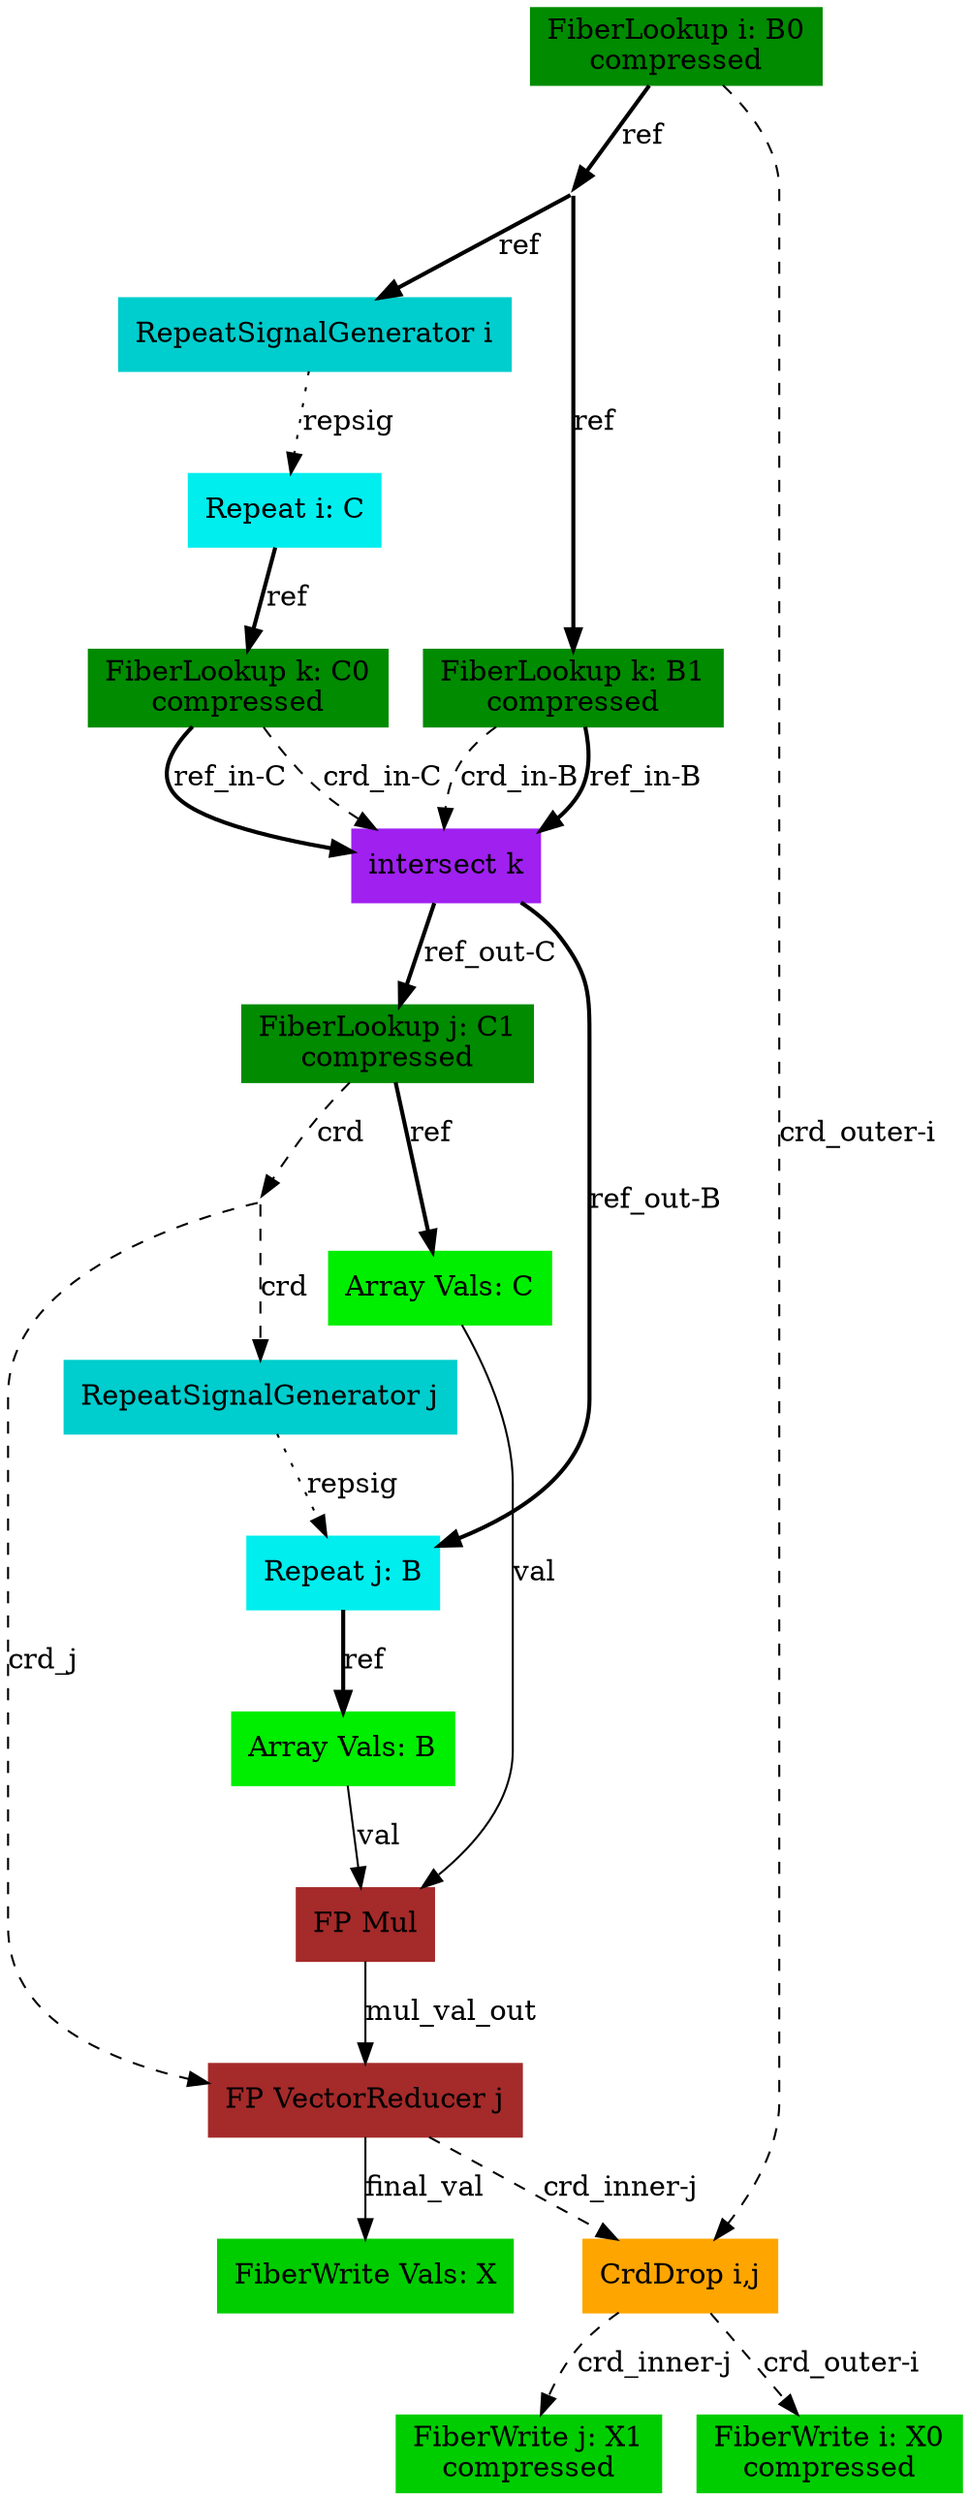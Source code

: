 digraph SAM {
    comment="X=ss01,B=ss01,C=ss01"
    20 [comment="type=vectorreducer,index=j,fp=true" label="FP VectorReducer j" color=brown shape=box style=filled type="vectorreducer" accum_index="j" fp="true"]
    0 [comment="type=fiberwrite,mode=vals,tensor=X,size=1*B0_dim*C1_dim,sink=true" label="FiberWrite Vals: X" color=green3 shape=box style=filled type="fiberwrite" tensor="X" mode="vals" size="1*B0_dim*C1_dim" sink="true"]
    1 [comment="type=fiberwrite,index=j,tensor=X,mode=1,format=compressed,segsize=B0_dim+1,crdsize=B0_dim*C1_dim,sink=true" label="FiberWrite j: X1\ncompressed" color=green3 shape=box style=filled type="fiberwrite" index="j" tensor="X" mode="1" format="compressed" segsize="B0_dim+1" crdsize="B0_dim*C1_dim" sink="true"]
    19 [comment="type=fiberlookup,index=i,tensor=B,mode=0,format=compressed,src=true,root=true" label="FiberLookup i: B0\ncompressed" color=green4 shape=box style=filled type="fiberlookup" index="i" tensor="B" mode="0" format="compressed" src="true" root="true"]
    18 [comment="type=broadcast" shape=point style=invis type="broadcast"]
    2 [comment="type=fiberwrite,index=i,tensor=X,mode=0,format=compressed,segsize=2,crdsize=B0_dim,sink=true" label="FiberWrite i: X0\ncompressed" color=green3 shape=box style=filled type="fiberwrite" index="i" tensor="X" mode="0" format="compressed" segsize="2" crdsize="B0_dim" sink="true"]
    17 [comment="type=repsiggen,index=i" label="RepeatSignalGenerator i" color=cyan3 shape=box style=filled type="repsiggen" index="i"]
    16 [comment="type=repeat,index=i,tensor=C,root=true" label="Repeat i: C" color=cyan2 shape=box style=filled type="repeat" index="i" tensor="C" root="true"]
    15 [comment="type=fiberlookup,index=k,tensor=C,mode=0,format=compressed,src=true,root=false" label="FiberLookup k: C0\ncompressed" color=green4 shape=box style=filled type="fiberlookup" index="k" tensor="C" mode="0" format="compressed" src="true" root="false"]
    13 [comment="type=intersect,index=k" label="intersect k" color=purple shape=box style=filled type="intersect" index="k"]
    9 [comment="type=repeat,index=j,tensor=B,root=false" label="Repeat j: B" color=cyan2 shape=box style=filled type="repeat" index="j" tensor="B" root="false"]
    7 [comment="type=arrayvals,tensor=B" label="Array Vals: B" color=green2 shape=box style=filled type="arrayvals" tensor="B"]
    6 [comment="type=fp_mul" label="FP Mul" color=brown shape=box style=filled type="fp_mul"]
    12 [comment="type=fiberlookup,index=j,tensor=C,mode=1,format=compressed,src=true,root=false" label="FiberLookup j: C1\ncompressed" color=green4 shape=box style=filled type="fiberlookup" index="j" tensor="C" mode="1" format="compressed" src="true" root="false"]
    11 [comment="type=broadcast" shape=point style=invis type="broadcast"]
    10 [comment="type=repsiggen,index=j" label="RepeatSignalGenerator j" color=cyan3 shape=box style=filled type="repsiggen" index="j"]
    8 [comment="type=arrayvals,tensor=C" label="Array Vals: C" color=green2 shape=box style=filled type="arrayvals" tensor="C"]
    14 [comment="type=fiberlookup,index=k,tensor=B,mode=1,format=compressed,src=true,root=false" label="FiberLookup k: B1\ncompressed" color=green4 shape=box style=filled type="fiberlookup" index="k" tensor="B" mode="1" format="compressed" src="true" root="false"]
    23 [comment="type=crddrop,outer=i,inner=j" label="CrdDrop i,j" color=orange shape=box style=filled type="crddrop" outer="i" inner="j"]
    #24 [comment="type=fiberlookup,index=i,tensor=B,mode=0,format=compressed,src=true,root=true" label="FiberLookup i: B0\ncompressed" color=green4 shape=box style=filled type="fiberlookup" index="i" tensor="B" mode="0" format="compressed" src="true" root="true"]
    19 -> 18 [label="ref" style=bold type="ref" comment="", vr_special="true"]
    18 -> 17 [label="ref" style=bold type="ref" comment="", vr_special="true"]
    #19 -> 17 [label="crd" style=dashed type="crd" comment=""]
    17 -> 16 [label="repsig" style=dotted type="repsig"]
    16 -> 15 [label="ref" style=bold type="ref"]
    15 -> 13 [label="crd_in-C" style=dashed type="crd" comment="in-C"]
    13 -> 9 [label="ref_out-B" style=bold type="ref" comment="out-B"]
    9 -> 7 [label="ref" style=bold type="ref"]
    7 -> 6 [label="val" type="val"]
    13 -> 12 [label="ref_out-C" style=bold type="ref" comment="out-C"]
    12 -> 11 [label="crd" style=dashed type="crd" comment=""]
    11 -> 20 [label="crd_j" style=dashed type="crd" comment="j" special="true"]
    11 -> 10 [label="crd" style=dashed type="crd" comment=""]
    10 -> 9 [label="repsig" style=dotted type="repsig"]
    12 -> 8 [label="ref" style=bold type="ref" comment=""]
    8 -> 6 [label="val" type="val"]
    15 -> 13 [label="ref_in-C" style=bold type="ref" comment="in-C"]
    18 -> 14 [label="ref" style=bold type="ref" comment=""]
    14 -> 13 [label="crd_in-B" style=dashed type="crd" comment="in-B"]
    14 -> 13 [label="ref_in-B" style=bold type="ref" comment="in-B"]
    6 -> 20 [label="mul_val_out" type="val"]
    20 -> 23 [label="crd_inner-j" style=dashed type="crd" comment="inner-j"]
    19 -> 23 [label="crd_outer-i" style=dashed type="crd" comment="outer-i" special="true"]
    #18 -> 23 [label="crd_outer-i" style=dashed type="crd" comment="outer-i" special="true"]
    #18 -> 2 [label="crd_out-i" style=dashed type="crd" comment="out-i"]
    23 -> 2 [label="crd_outer-i" style=dashed type="crd" comment="outer-i"]
    23 -> 1 [label="crd_inner-j" style=dashed type="crd" comment="inner-j"]
    #20 -> 1[label="final_crd-j" style=dashed type="crd" comment="final_crd-j"]
    20 -> 0  [label="final_val" type="val" comment="final-val"]
}
